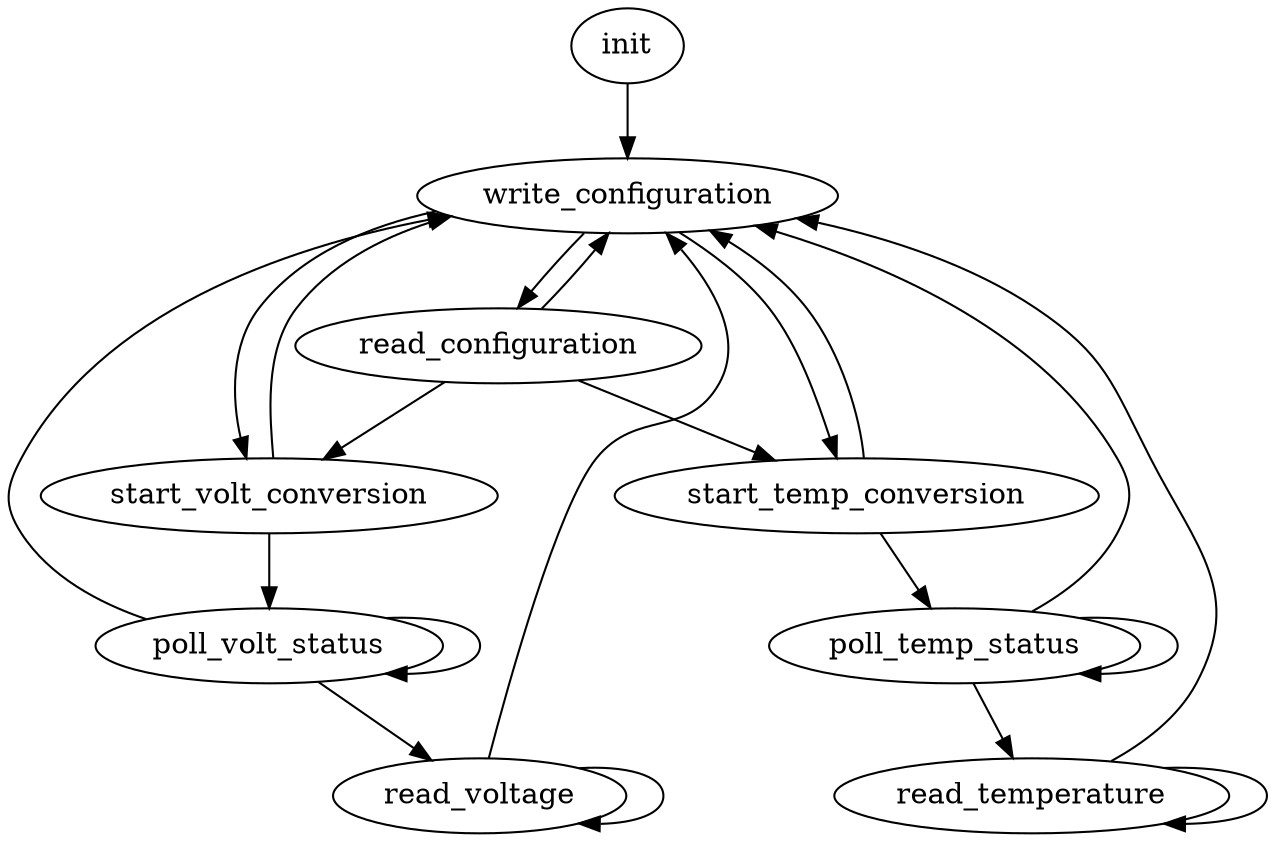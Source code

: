 digraph "fsm" {
    bgcolor="white"
    layout="dot"
    center=true
    concentrate=false
    // splines="ortho"

    /* Main operations */
    init
    write_configuration
    read_configuration

    /* Read voltages */
    start_volt_conversion
    poll_volt_status
    read_voltage

    /* Read temperatures */
    start_temp_conversion
    poll_temp_status
    read_temperature
    
    /* Initialization */
    init -> write_configuration

    /* Main operations */
    write_configuration -> read_configuration
    write_configuration -> start_volt_conversion
    write_configuration -> start_temp_conversion

    read_configuration -> write_configuration
    read_configuration -> start_volt_conversion
    read_configuration -> start_temp_conversion

    /* Read voltages */
    start_volt_conversion -> poll_volt_status
    start_volt_conversion -> write_configuration

    poll_volt_status -> poll_volt_status
    poll_volt_status -> read_voltage
    poll_volt_status -> write_configuration

    read_voltage -> read_voltage
    read_voltage -> write_configuration

    /* Read temperatures */
    start_temp_conversion -> poll_temp_status
    start_temp_conversion -> write_configuration

    poll_temp_status -> poll_temp_status
    poll_temp_status -> read_temperature
    poll_temp_status -> write_configuration

    read_temperature -> read_temperature
    read_temperature -> write_configuration
}
